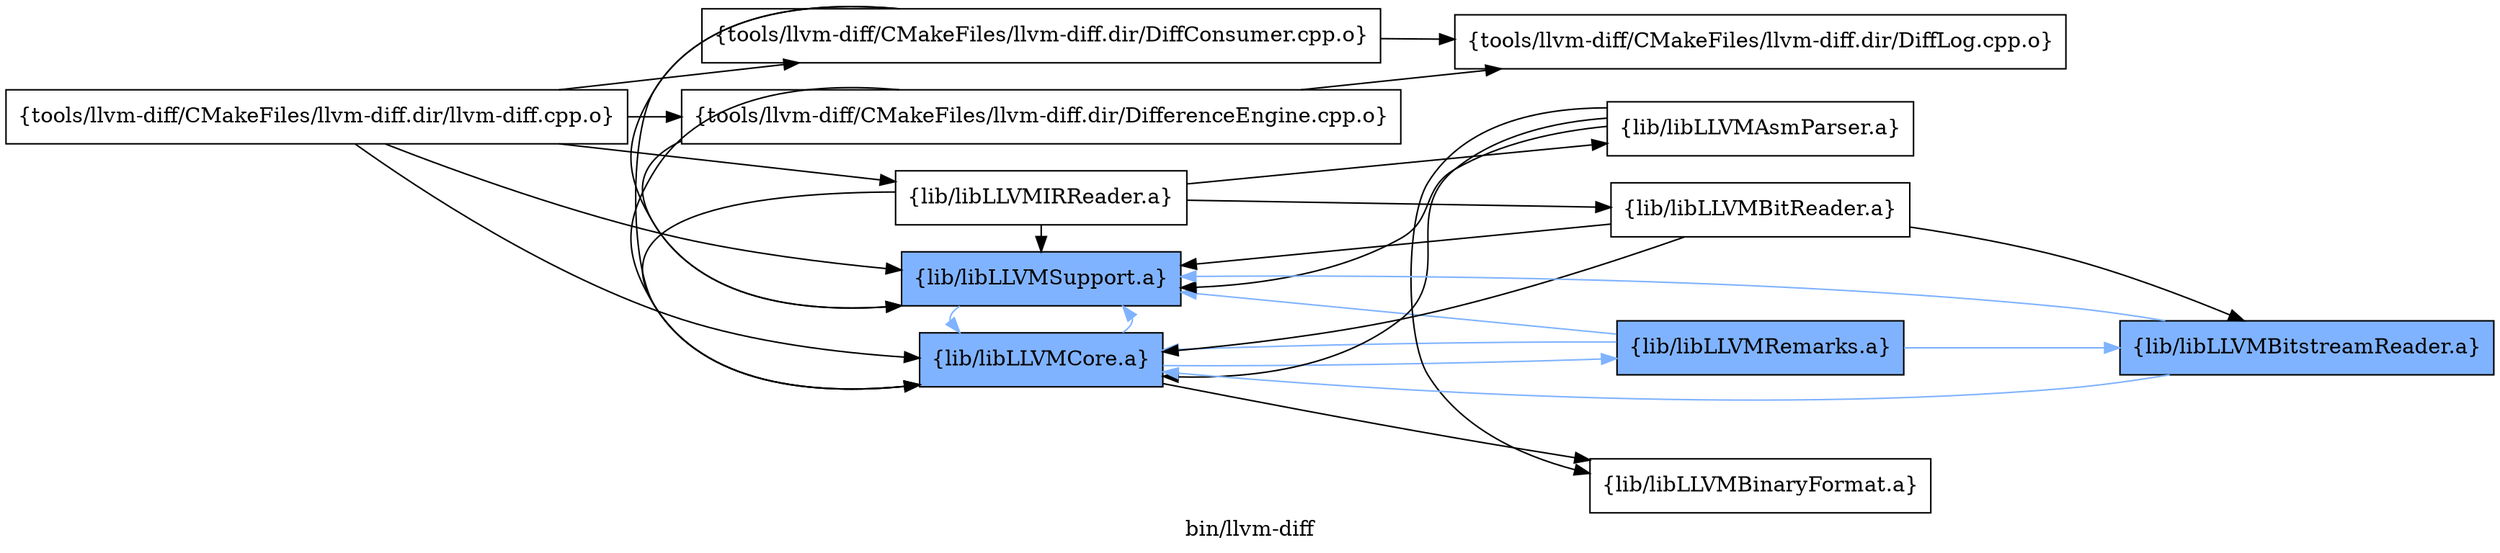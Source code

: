 digraph "bin/llvm-diff" {
	label="bin/llvm-diff";
	rankdir=LR;
	{ rank=same; Node0x563942135d38;  }
	{ rank=same; Node0x5639421364b8; Node0x563942137188; Node0x563942137868; Node0x563942137d68; Node0x563942139f28;  }
	{ rank=same; Node0x563942137688; Node0x563942135a68; Node0x5639421356a8; Node0x563942139078; Node0x563942139528;  }

	Node0x563942135d38 [shape=record,shape=box,group=0,label="{tools/llvm-diff/CMakeFiles/llvm-diff.dir/llvm-diff.cpp.o}"];
	Node0x563942135d38 -> Node0x5639421364b8;
	Node0x563942135d38 -> Node0x563942137188;
	Node0x563942135d38 -> Node0x563942137868;
	Node0x563942135d38 -> Node0x563942137d68;
	Node0x563942135d38 -> Node0x563942139f28;
	Node0x5639421364b8 [shape=record,shape=box,group=0,label="{tools/llvm-diff/CMakeFiles/llvm-diff.dir/DiffConsumer.cpp.o}"];
	Node0x5639421364b8 -> Node0x563942137688;
	Node0x5639421364b8 -> Node0x563942137868;
	Node0x5639421364b8 -> Node0x563942139f28;
	Node0x563942137188 [shape=record,shape=box,group=0,label="{tools/llvm-diff/CMakeFiles/llvm-diff.dir/DifferenceEngine.cpp.o}"];
	Node0x563942137188 -> Node0x563942137688;
	Node0x563942137188 -> Node0x563942137868;
	Node0x563942137188 -> Node0x563942139f28;
	Node0x563942137868 [shape=record,shape=box,group=1,style=filled,fillcolor="0.600000 0.5 1",label="{lib/libLLVMCore.a}"];
	Node0x563942137868 -> Node0x563942139f28[color="0.600000 0.5 1"];
	Node0x563942137868 -> Node0x563942135a68;
	Node0x563942137868 -> Node0x5639421356a8[color="0.600000 0.5 1"];
	Node0x563942137d68 [shape=record,shape=box,group=0,label="{lib/libLLVMIRReader.a}"];
	Node0x563942137d68 -> Node0x563942137868;
	Node0x563942137d68 -> Node0x563942139f28;
	Node0x563942137d68 -> Node0x563942139078;
	Node0x563942137d68 -> Node0x563942139528;
	Node0x563942139f28 [shape=record,shape=box,group=1,style=filled,fillcolor="0.600000 0.5 1",label="{lib/libLLVMSupport.a}"];
	Node0x563942139f28 -> Node0x563942137868[color="0.600000 0.5 1"];
	Node0x563942137688 [shape=record,shape=box,group=0,label="{tools/llvm-diff/CMakeFiles/llvm-diff.dir/DiffLog.cpp.o}"];
	Node0x563942135a68 [shape=record,shape=box,group=0,label="{lib/libLLVMBinaryFormat.a}"];
	Node0x5639421356a8 [shape=record,shape=box,group=1,style=filled,fillcolor="0.600000 0.5 1",label="{lib/libLLVMRemarks.a}"];
	Node0x5639421356a8 -> Node0x563942139f28[color="0.600000 0.5 1"];
	Node0x5639421356a8 -> Node0x563942137868[color="0.600000 0.5 1"];
	Node0x5639421356a8 -> Node0x563942135068[color="0.600000 0.5 1"];
	Node0x563942139078 [shape=record,shape=box,group=0,label="{lib/libLLVMAsmParser.a}"];
	Node0x563942139078 -> Node0x563942137868;
	Node0x563942139078 -> Node0x563942139f28;
	Node0x563942139078 -> Node0x563942135a68;
	Node0x563942139528 [shape=record,shape=box,group=0,label="{lib/libLLVMBitReader.a}"];
	Node0x563942139528 -> Node0x563942137868;
	Node0x563942139528 -> Node0x563942139f28;
	Node0x563942139528 -> Node0x563942135068;
	Node0x563942135068 [shape=record,shape=box,group=1,style=filled,fillcolor="0.600000 0.5 1",label="{lib/libLLVMBitstreamReader.a}"];
	Node0x563942135068 -> Node0x563942137868[color="0.600000 0.5 1"];
	Node0x563942135068 -> Node0x563942139f28[color="0.600000 0.5 1"];
}
